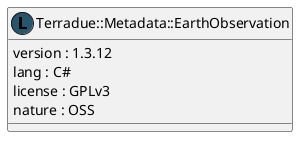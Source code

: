 @startuml
  class "Terradue::Metadata::EarthObservation" as namespace_terradue_1_1_metadata_1_1_earth_observation << (L, #27556C) >> [[../namespaces/namespace_terradue_1_1_metadata_1_1_earth_observation.html]] {
     version : 1.3.12 
     lang : C#
     license : GPLv3
     nature : OSS
  }
@enduml
